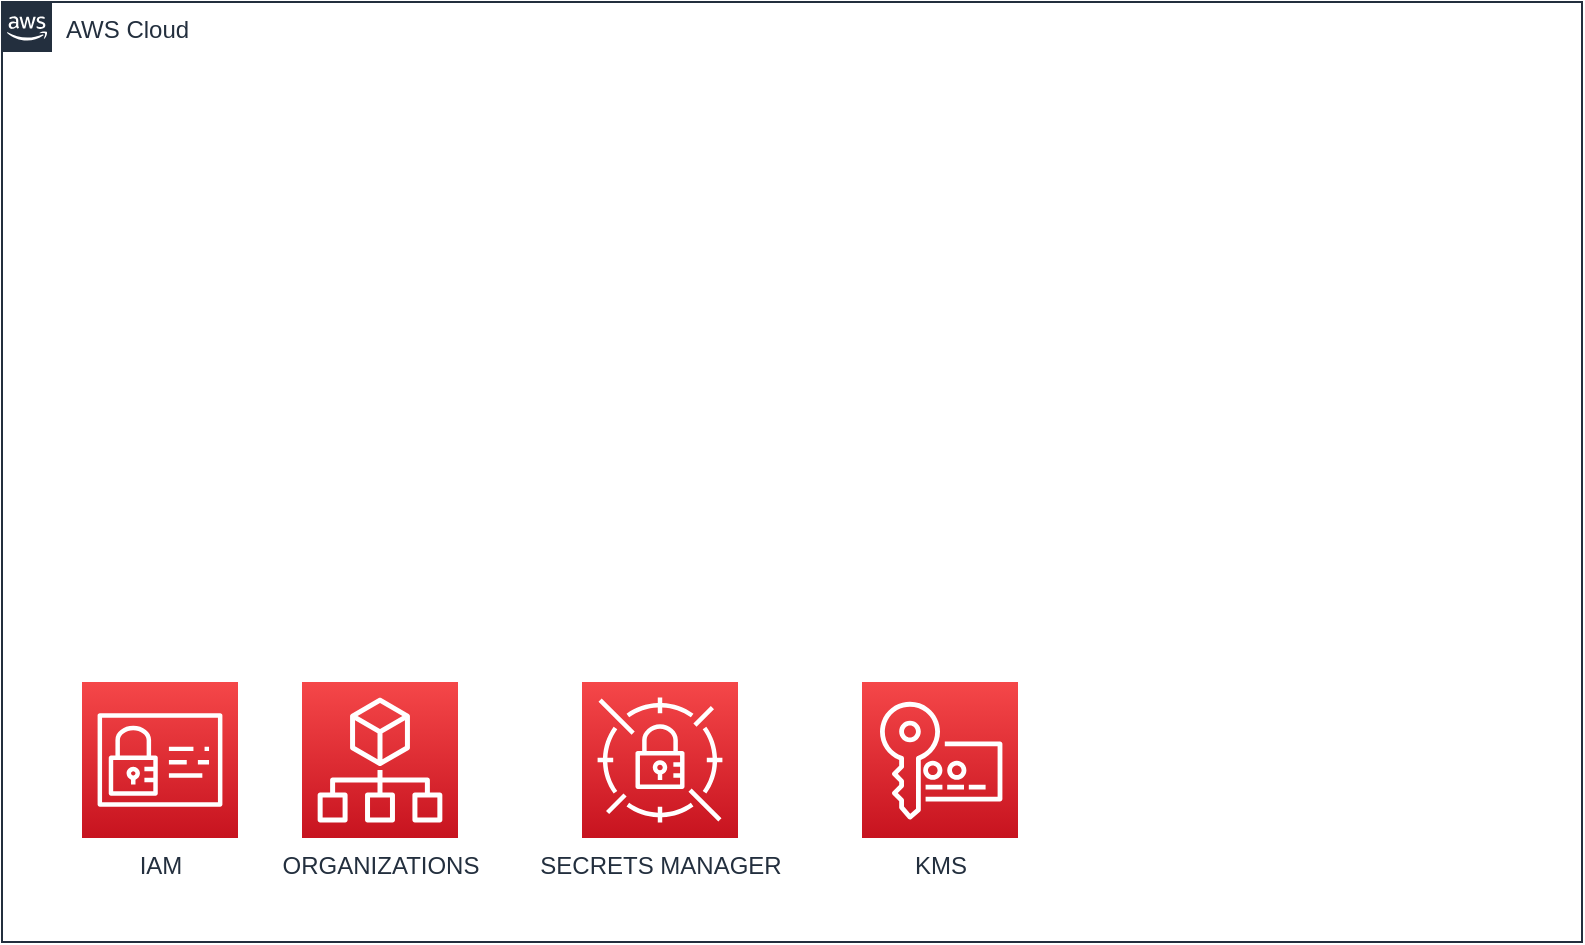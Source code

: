 <mxfile version="14.4.7" type="github">
  <diagram id="Ht1M8jgEwFfnCIfOTk4-" name="Page-1">
    <mxGraphModel dx="1108" dy="450" grid="1" gridSize="10" guides="1" tooltips="1" connect="1" arrows="1" fold="1" page="1" pageScale="1" pageWidth="1169" pageHeight="827" math="0" shadow="0">
      <root>
        <mxCell id="0" />
        <mxCell id="PR7YXwV2LuLtOnHarGue-5" value="AWS-REGION" parent="0" visible="0" />
        <mxCell id="PR7YXwV2LuLtOnHarGue-4" value="AWS-ACCOUNT" parent="0" />
        <mxCell id="RoFERmQWyHrpyAJFFTQO-1" value="AWS Cloud" style="points=[[0,0],[0.25,0],[0.5,0],[0.75,0],[1,0],[1,0.25],[1,0.5],[1,0.75],[1,1],[0.75,1],[0.5,1],[0.25,1],[0,1],[0,0.75],[0,0.5],[0,0.25]];outlineConnect=0;gradientColor=none;html=1;whiteSpace=wrap;fontSize=12;fontStyle=0;shape=mxgraph.aws4.group;grIcon=mxgraph.aws4.group_aws_cloud_alt;strokeColor=#232F3E;fillColor=none;verticalAlign=top;align=left;spacingLeft=30;fontColor=#232F3E;dashed=0;" vertex="1" parent="PR7YXwV2LuLtOnHarGue-4">
          <mxGeometry x="40" y="40" width="790" height="470" as="geometry" />
        </mxCell>
        <mxCell id="RoFERmQWyHrpyAJFFTQO-2" value="IAM" style="points=[[0,0,0],[0.25,0,0],[0.5,0,0],[0.75,0,0],[1,0,0],[0,1,0],[0.25,1,0],[0.5,1,0],[0.75,1,0],[1,1,0],[0,0.25,0],[0,0.5,0],[0,0.75,0],[1,0.25,0],[1,0.5,0],[1,0.75,0]];outlineConnect=0;fontColor=#232F3E;gradientColor=#F54749;gradientDirection=north;fillColor=#C7131F;strokeColor=#ffffff;dashed=0;verticalLabelPosition=bottom;verticalAlign=top;align=center;html=1;fontSize=12;fontStyle=0;aspect=fixed;shape=mxgraph.aws4.resourceIcon;resIcon=mxgraph.aws4.identity_and_access_management;" vertex="1" parent="PR7YXwV2LuLtOnHarGue-4">
          <mxGeometry x="80" y="380" width="78" height="78" as="geometry" />
        </mxCell>
        <mxCell id="RoFERmQWyHrpyAJFFTQO-3" value="ORGANIZATIONS" style="points=[[0,0,0],[0.25,0,0],[0.5,0,0],[0.75,0,0],[1,0,0],[0,1,0],[0.25,1,0],[0.5,1,0],[0.75,1,0],[1,1,0],[0,0.25,0],[0,0.5,0],[0,0.75,0],[1,0.25,0],[1,0.5,0],[1,0.75,0]];outlineConnect=0;fontColor=#232F3E;gradientColor=#F54749;gradientDirection=north;fillColor=#C7131F;strokeColor=#ffffff;dashed=0;verticalLabelPosition=bottom;verticalAlign=top;align=center;html=1;fontSize=12;fontStyle=0;aspect=fixed;shape=mxgraph.aws4.resourceIcon;resIcon=mxgraph.aws4.organizations;" vertex="1" parent="PR7YXwV2LuLtOnHarGue-4">
          <mxGeometry x="190" y="380" width="78" height="78" as="geometry" />
        </mxCell>
        <mxCell id="RoFERmQWyHrpyAJFFTQO-4" value="SECRETS MANAGER" style="points=[[0,0,0],[0.25,0,0],[0.5,0,0],[0.75,0,0],[1,0,0],[0,1,0],[0.25,1,0],[0.5,1,0],[0.75,1,0],[1,1,0],[0,0.25,0],[0,0.5,0],[0,0.75,0],[1,0.25,0],[1,0.5,0],[1,0.75,0]];outlineConnect=0;fontColor=#232F3E;gradientColor=#F54749;gradientDirection=north;fillColor=#C7131F;strokeColor=#ffffff;dashed=0;verticalLabelPosition=bottom;verticalAlign=top;align=center;html=1;fontSize=12;fontStyle=0;aspect=fixed;shape=mxgraph.aws4.resourceIcon;resIcon=mxgraph.aws4.secrets_manager;" vertex="1" parent="PR7YXwV2LuLtOnHarGue-4">
          <mxGeometry x="330" y="380" width="78" height="78" as="geometry" />
        </mxCell>
        <mxCell id="RoFERmQWyHrpyAJFFTQO-5" value="KMS" style="points=[[0,0,0],[0.25,0,0],[0.5,0,0],[0.75,0,0],[1,0,0],[0,1,0],[0.25,1,0],[0.5,1,0],[0.75,1,0],[1,1,0],[0,0.25,0],[0,0.5,0],[0,0.75,0],[1,0.25,0],[1,0.5,0],[1,0.75,0]];outlineConnect=0;fontColor=#232F3E;gradientColor=#F54749;gradientDirection=north;fillColor=#C7131F;strokeColor=#ffffff;dashed=0;verticalLabelPosition=bottom;verticalAlign=top;align=center;html=1;fontSize=12;fontStyle=0;aspect=fixed;shape=mxgraph.aws4.resourceIcon;resIcon=mxgraph.aws4.key_management_service;" vertex="1" parent="PR7YXwV2LuLtOnHarGue-4">
          <mxGeometry x="470" y="380" width="78" height="78" as="geometry" />
        </mxCell>
        <mxCell id="RoFERmQWyHrpyAJFFTQO-0" value="AWS-NETWORK" parent="0" visible="0" />
      </root>
    </mxGraphModel>
  </diagram>
</mxfile>
